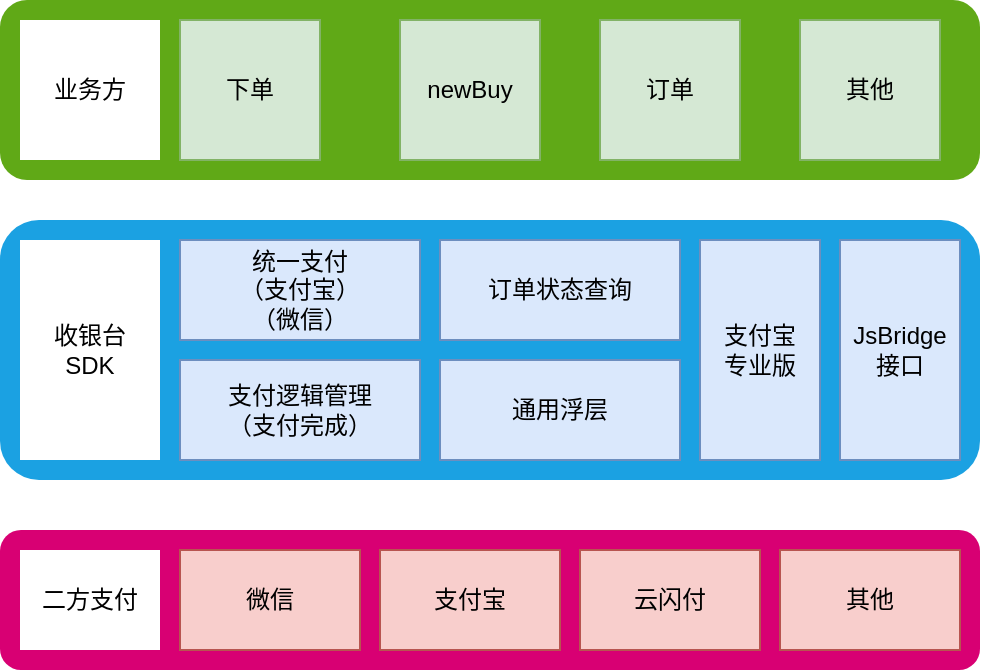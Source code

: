 <mxfile version="24.8.3">
  <diagram name="第 1 页" id="BI0hqZaHhrEwp1uG1gYI">
    <mxGraphModel dx="1358" dy="761" grid="1" gridSize="10" guides="1" tooltips="1" connect="1" arrows="1" fold="1" page="1" pageScale="1" pageWidth="827" pageHeight="1169" math="0" shadow="0">
      <root>
        <mxCell id="0" />
        <mxCell id="1" parent="0" />
        <mxCell id="rCVfV42INYf2JYrGVh9Q-20" value="" style="rounded=1;whiteSpace=wrap;html=1;fillColor=#60a917;dashed=1;fontColor=#ffffff;strokeColor=none;" vertex="1" parent="1">
          <mxGeometry x="150" y="260" width="490" height="90" as="geometry" />
        </mxCell>
        <mxCell id="rCVfV42INYf2JYrGVh9Q-21" value="" style="rounded=1;whiteSpace=wrap;html=1;fillColor=#1ba1e2;dashed=1;strokeColor=none;fontColor=#ffffff;" vertex="1" parent="1">
          <mxGeometry x="150" y="370" width="490" height="130" as="geometry" />
        </mxCell>
        <mxCell id="rCVfV42INYf2JYrGVh9Q-22" value="" style="rounded=1;whiteSpace=wrap;html=1;fillColor=#d80073;dashed=1;strokeColor=none;fontColor=#ffffff;" vertex="1" parent="1">
          <mxGeometry x="150" y="525" width="490" height="70" as="geometry" />
        </mxCell>
        <mxCell id="rCVfV42INYf2JYrGVh9Q-5" value="统一支付&lt;div&gt;（支付宝）&lt;/div&gt;&lt;div&gt;（微信）&lt;/div&gt;" style="rounded=0;whiteSpace=wrap;html=1;fillColor=#dae8fc;strokeColor=#6c8ebf;" vertex="1" parent="1">
          <mxGeometry x="240" y="380" width="120" height="50" as="geometry" />
        </mxCell>
        <mxCell id="rCVfV42INYf2JYrGVh9Q-6" value="订单状态查询" style="rounded=0;whiteSpace=wrap;html=1;fillColor=#dae8fc;strokeColor=#6c8ebf;" vertex="1" parent="1">
          <mxGeometry x="370" y="380" width="120" height="50" as="geometry" />
        </mxCell>
        <mxCell id="rCVfV42INYf2JYrGVh9Q-7" value="通用浮层" style="rounded=0;whiteSpace=wrap;html=1;fillColor=#dae8fc;strokeColor=#6c8ebf;" vertex="1" parent="1">
          <mxGeometry x="370" y="440" width="120" height="50" as="geometry" />
        </mxCell>
        <mxCell id="rCVfV42INYf2JYrGVh9Q-8" value="支付逻辑管理&lt;div&gt;（支付完成）&lt;/div&gt;" style="rounded=0;whiteSpace=wrap;html=1;fillColor=#dae8fc;strokeColor=#6c8ebf;" vertex="1" parent="1">
          <mxGeometry x="240" y="440" width="120" height="50" as="geometry" />
        </mxCell>
        <mxCell id="rCVfV42INYf2JYrGVh9Q-9" value="下单" style="rounded=0;whiteSpace=wrap;html=1;fillColor=#d5e8d4;strokeColor=#82b366;" vertex="1" parent="1">
          <mxGeometry x="240" y="270" width="70" height="70" as="geometry" />
        </mxCell>
        <mxCell id="rCVfV42INYf2JYrGVh9Q-10" value="支付宝&lt;div&gt;专业版&lt;/div&gt;" style="rounded=0;whiteSpace=wrap;html=1;fillColor=#dae8fc;strokeColor=#6c8ebf;" vertex="1" parent="1">
          <mxGeometry x="500" y="380" width="60" height="110" as="geometry" />
        </mxCell>
        <mxCell id="rCVfV42INYf2JYrGVh9Q-11" value="newBuy" style="rounded=0;whiteSpace=wrap;html=1;fillColor=#d5e8d4;strokeColor=#82b366;" vertex="1" parent="1">
          <mxGeometry x="350" y="270" width="70" height="70" as="geometry" />
        </mxCell>
        <mxCell id="rCVfV42INYf2JYrGVh9Q-12" value="订单" style="rounded=0;whiteSpace=wrap;html=1;fillColor=#d5e8d4;strokeColor=#82b366;" vertex="1" parent="1">
          <mxGeometry x="450" y="270" width="70" height="70" as="geometry" />
        </mxCell>
        <mxCell id="rCVfV42INYf2JYrGVh9Q-13" value="其他" style="rounded=0;whiteSpace=wrap;html=1;fillColor=#d5e8d4;strokeColor=#82b366;" vertex="1" parent="1">
          <mxGeometry x="550" y="270" width="70" height="70" as="geometry" />
        </mxCell>
        <mxCell id="rCVfV42INYf2JYrGVh9Q-15" value="微信" style="rounded=0;whiteSpace=wrap;html=1;fillColor=#f8cecc;strokeColor=#b85450;" vertex="1" parent="1">
          <mxGeometry x="240" y="535" width="90" height="50" as="geometry" />
        </mxCell>
        <mxCell id="rCVfV42INYf2JYrGVh9Q-16" value="JsBridge接口" style="rounded=0;whiteSpace=wrap;html=1;fillColor=#dae8fc;strokeColor=#6c8ebf;" vertex="1" parent="1">
          <mxGeometry x="570" y="380" width="60" height="110" as="geometry" />
        </mxCell>
        <mxCell id="rCVfV42INYf2JYrGVh9Q-17" value="支付宝" style="rounded=0;whiteSpace=wrap;html=1;fillColor=#f8cecc;strokeColor=#b85450;" vertex="1" parent="1">
          <mxGeometry x="340" y="535" width="90" height="50" as="geometry" />
        </mxCell>
        <mxCell id="rCVfV42INYf2JYrGVh9Q-18" value="云闪付" style="rounded=0;whiteSpace=wrap;html=1;fillColor=#f8cecc;strokeColor=#b85450;" vertex="1" parent="1">
          <mxGeometry x="440" y="535" width="90" height="50" as="geometry" />
        </mxCell>
        <mxCell id="rCVfV42INYf2JYrGVh9Q-19" value="其他" style="rounded=0;whiteSpace=wrap;html=1;fillColor=#f8cecc;strokeColor=#b85450;" vertex="1" parent="1">
          <mxGeometry x="540" y="535" width="90" height="50" as="geometry" />
        </mxCell>
        <mxCell id="rCVfV42INYf2JYrGVh9Q-23" value="二方支付" style="rounded=0;whiteSpace=wrap;html=1;strokeColor=none;" vertex="1" parent="1">
          <mxGeometry x="160" y="535" width="70" height="50" as="geometry" />
        </mxCell>
        <mxCell id="rCVfV42INYf2JYrGVh9Q-24" value="收银台&lt;div&gt;SDK&lt;/div&gt;" style="rounded=0;whiteSpace=wrap;html=1;strokeColor=none;" vertex="1" parent="1">
          <mxGeometry x="160" y="380" width="70" height="110" as="geometry" />
        </mxCell>
        <mxCell id="rCVfV42INYf2JYrGVh9Q-25" value="业务方" style="rounded=0;whiteSpace=wrap;html=1;strokeColor=none;" vertex="1" parent="1">
          <mxGeometry x="160" y="270" width="70" height="70" as="geometry" />
        </mxCell>
      </root>
    </mxGraphModel>
  </diagram>
</mxfile>
